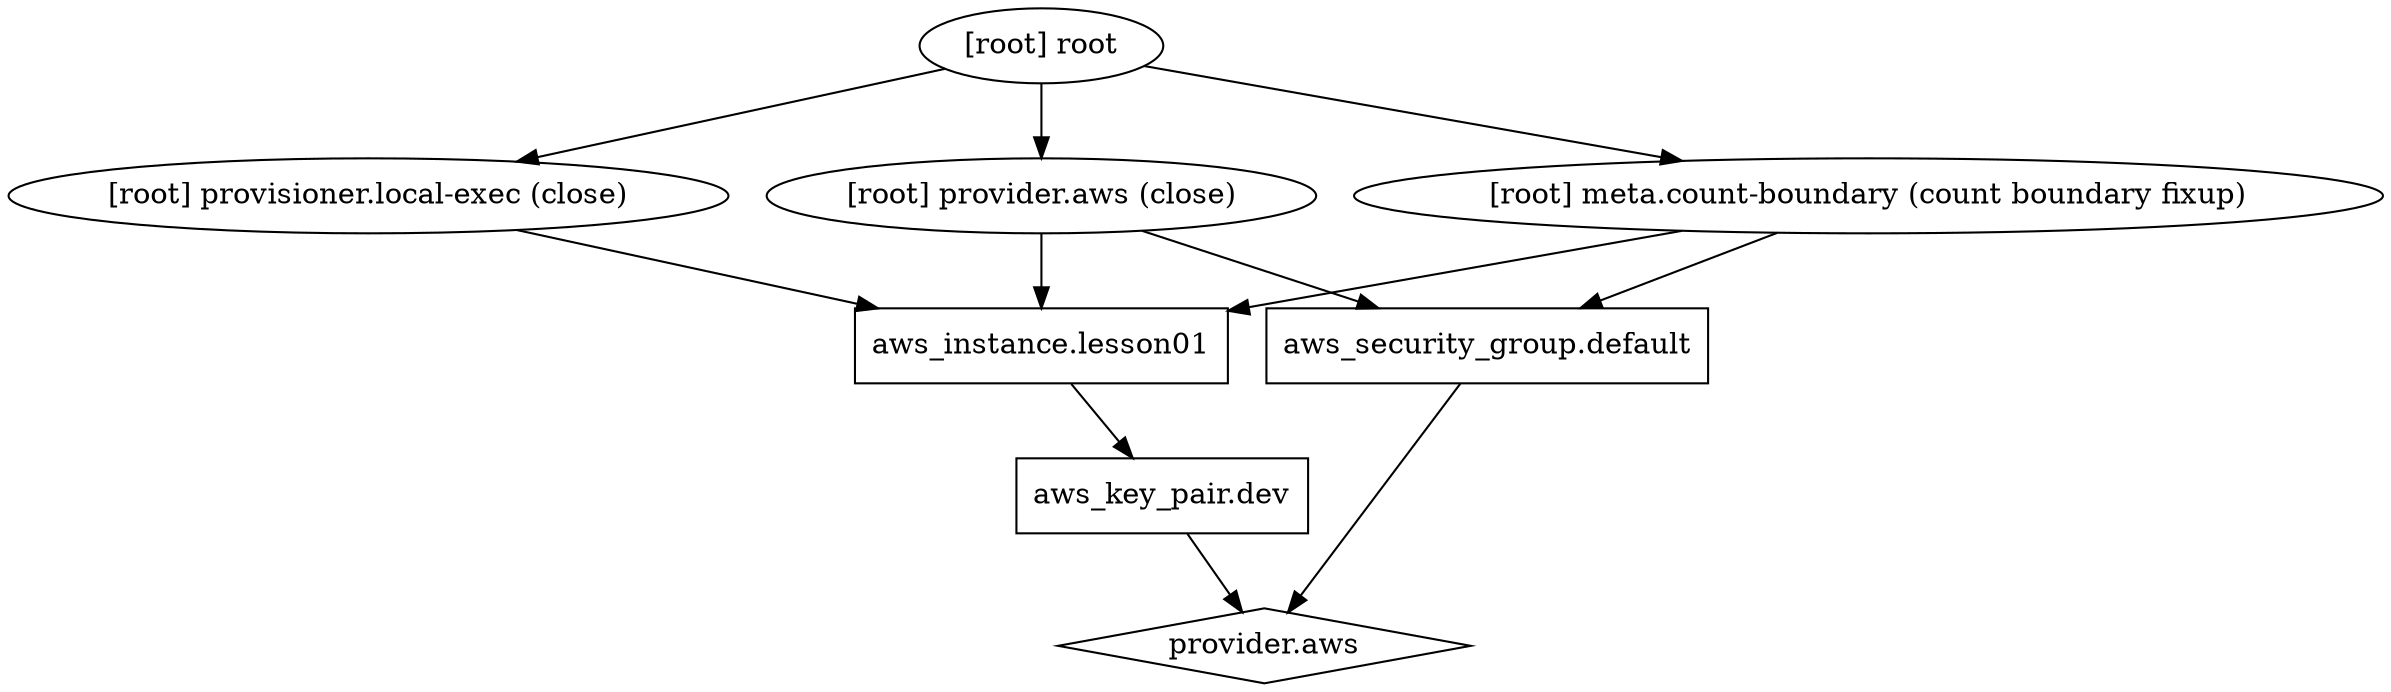 digraph {
	compound = "true"
	newrank = "true"
	subgraph "root" {
		"[root] aws_instance.lesson01" [label = "aws_instance.lesson01", shape = "box"]
		"[root] aws_key_pair.dev" [label = "aws_key_pair.dev", shape = "box"]
		"[root] aws_security_group.default" [label = "aws_security_group.default", shape = "box"]
		"[root] provider.aws" [label = "provider.aws", shape = "diamond"]
		"[root] aws_instance.lesson01" -> "[root] aws_key_pair.dev"
		"[root] aws_key_pair.dev" -> "[root] provider.aws"
		"[root] aws_security_group.default" -> "[root] provider.aws"
		"[root] meta.count-boundary (count boundary fixup)" -> "[root] aws_instance.lesson01"
		"[root] meta.count-boundary (count boundary fixup)" -> "[root] aws_security_group.default"
		"[root] provider.aws (close)" -> "[root] aws_instance.lesson01"
		"[root] provider.aws (close)" -> "[root] aws_security_group.default"
		"[root] provisioner.local-exec (close)" -> "[root] aws_instance.lesson01"
		"[root] root" -> "[root] meta.count-boundary (count boundary fixup)"
		"[root] root" -> "[root] provider.aws (close)"
		"[root] root" -> "[root] provisioner.local-exec (close)"
	}
}

